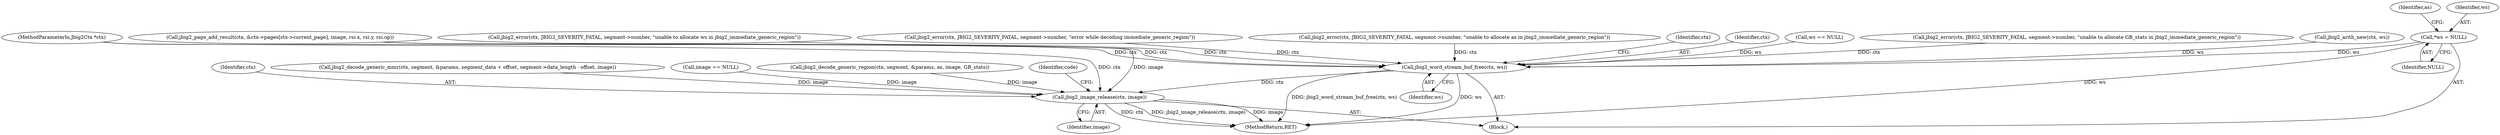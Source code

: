 digraph "0_ghostscript_e698d5c11d27212aa1098bc5b1673a3378563092_0@pointer" {
"1000127" [label="(Call,*ws = NULL)"];
"1000482" [label="(Call,jbig2_word_stream_buf_free(ctx, ws))"];
"1000490" [label="(Call,jbig2_image_release(ctx, image))"];
"1000483" [label="(Identifier,ctx)"];
"1000127" [label="(Call,*ws = NULL)"];
"1000105" [label="(MethodParameterIn,Jbig2Ctx *ctx)"];
"1000400" [label="(Call,ws == NULL)"];
"1000108" [label="(Block,)"];
"1000448" [label="(Call,jbig2_page_add_result(ctx, &ctx->pages[ctx->current_page], image, rsi.x, rsi.y, rsi.op))"];
"1000484" [label="(Identifier,ws)"];
"1000375" [label="(Call,jbig2_error(ctx, JBIG2_SEVERITY_FATAL, segment->number, \"unable to allocate GB_stats in jbig2_immediate_generic_region\"))"];
"1000416" [label="(Call,jbig2_arith_new(ctx, ws))"];
"1000482" [label="(Call,jbig2_word_stream_buf_free(ctx, ws))"];
"1000132" [label="(Identifier,as)"];
"1000491" [label="(Identifier,ctx)"];
"1000492" [label="(Identifier,image)"];
"1000129" [label="(Identifier,NULL)"];
"1000406" [label="(Call,jbig2_error(ctx, JBIG2_SEVERITY_FATAL, segment->number, \"unable to allocate ws in jbig2_immediate_generic_region\"))"];
"1000338" [label="(Call,jbig2_decode_generic_mmr(ctx, segment, &params, segment_data + offset, segment->data_length - offset, image))"];
"1000495" [label="(MethodReturn,RET)"];
"1000469" [label="(Call,jbig2_error(ctx, JBIG2_SEVERITY_FATAL, segment->number, \"error while decoding immediate_generic_region\"))"];
"1000307" [label="(Call,image == NULL)"];
"1000128" [label="(Identifier,ws)"];
"1000426" [label="(Call,jbig2_error(ctx, JBIG2_SEVERITY_FATAL, segment->number, \"unable to allocate as in jbig2_immediate_generic_region\"))"];
"1000487" [label="(Identifier,ctx)"];
"1000436" [label="(Call,jbig2_decode_generic_region(ctx, segment, &params, as, image, GB_stats))"];
"1000490" [label="(Call,jbig2_image_release(ctx, image))"];
"1000494" [label="(Identifier,code)"];
"1000127" -> "1000108"  [label="AST: "];
"1000127" -> "1000129"  [label="CFG: "];
"1000128" -> "1000127"  [label="AST: "];
"1000129" -> "1000127"  [label="AST: "];
"1000132" -> "1000127"  [label="CFG: "];
"1000127" -> "1000495"  [label="DDG: ws"];
"1000127" -> "1000482"  [label="DDG: ws"];
"1000482" -> "1000108"  [label="AST: "];
"1000482" -> "1000484"  [label="CFG: "];
"1000483" -> "1000482"  [label="AST: "];
"1000484" -> "1000482"  [label="AST: "];
"1000487" -> "1000482"  [label="CFG: "];
"1000482" -> "1000495"  [label="DDG: ws"];
"1000482" -> "1000495"  [label="DDG: jbig2_word_stream_buf_free(ctx, ws)"];
"1000375" -> "1000482"  [label="DDG: ctx"];
"1000426" -> "1000482"  [label="DDG: ctx"];
"1000406" -> "1000482"  [label="DDG: ctx"];
"1000448" -> "1000482"  [label="DDG: ctx"];
"1000469" -> "1000482"  [label="DDG: ctx"];
"1000105" -> "1000482"  [label="DDG: ctx"];
"1000400" -> "1000482"  [label="DDG: ws"];
"1000416" -> "1000482"  [label="DDG: ws"];
"1000482" -> "1000490"  [label="DDG: ctx"];
"1000490" -> "1000108"  [label="AST: "];
"1000490" -> "1000492"  [label="CFG: "];
"1000491" -> "1000490"  [label="AST: "];
"1000492" -> "1000490"  [label="AST: "];
"1000494" -> "1000490"  [label="CFG: "];
"1000490" -> "1000495"  [label="DDG: ctx"];
"1000490" -> "1000495"  [label="DDG: jbig2_image_release(ctx, image)"];
"1000490" -> "1000495"  [label="DDG: image"];
"1000105" -> "1000490"  [label="DDG: ctx"];
"1000436" -> "1000490"  [label="DDG: image"];
"1000338" -> "1000490"  [label="DDG: image"];
"1000448" -> "1000490"  [label="DDG: image"];
"1000307" -> "1000490"  [label="DDG: image"];
}
